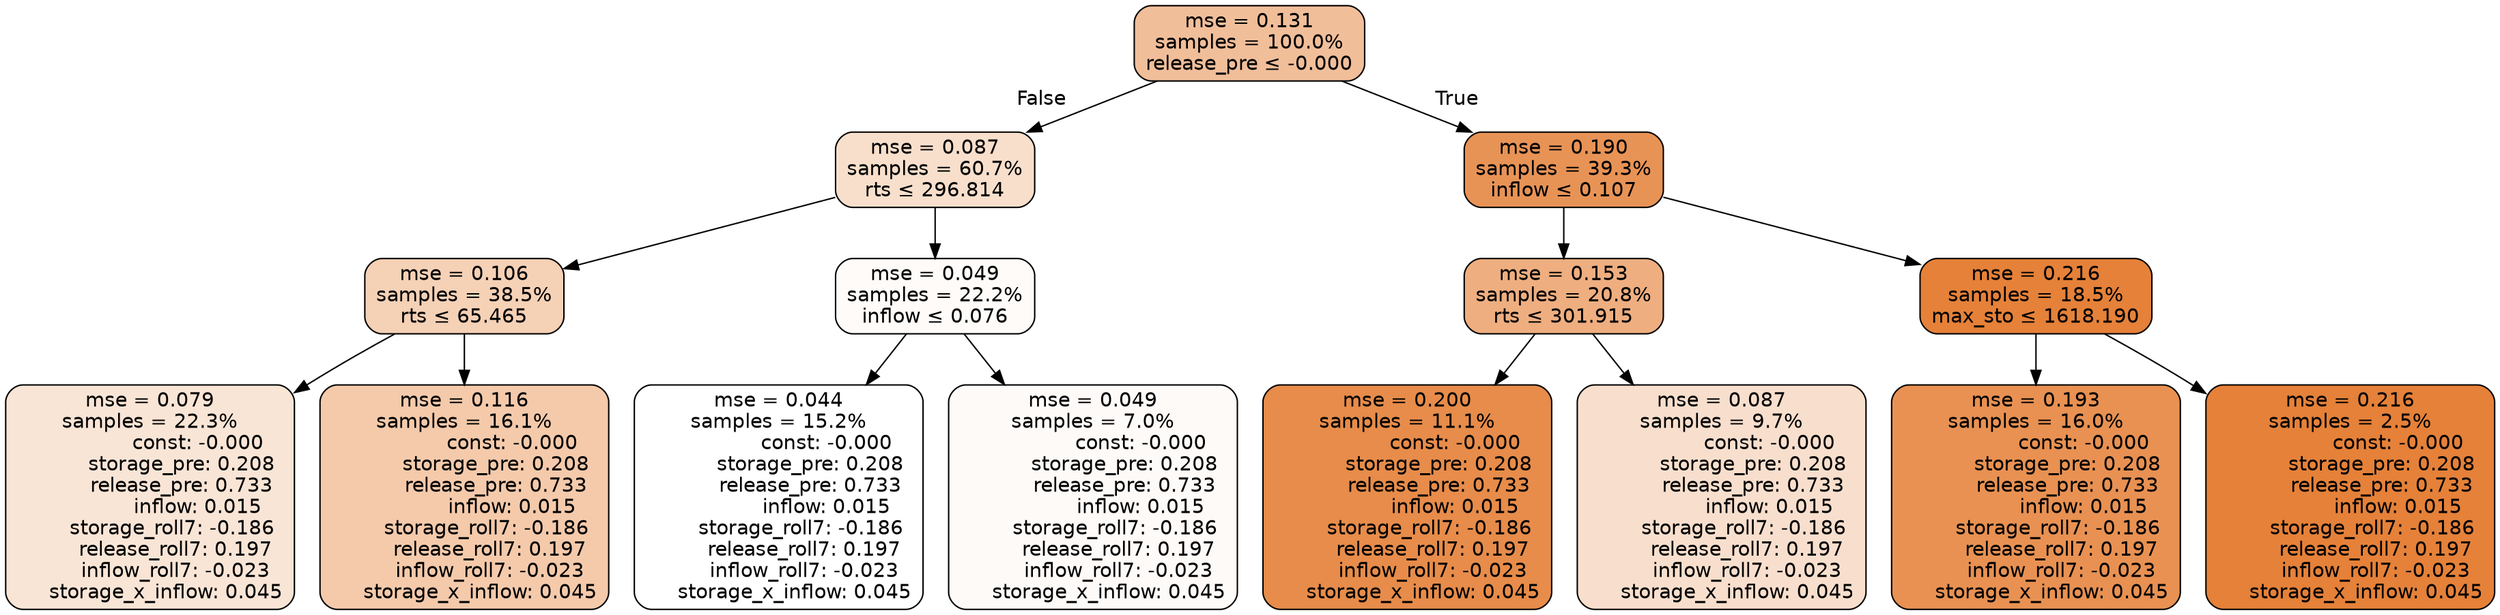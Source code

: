 digraph tree {
node [shape=rectangle, style="filled, rounded", color="black", fontname=helvetica] ;
edge [fontname=helvetica] ;
	"0" [label="mse = 0.131
samples = 100.0%
release_pre &le; -0.000", fillcolor="#f1be9a"]
	"1" [label="mse = 0.087
samples = 60.7%
rts &le; 296.814", fillcolor="#f8dfcc"]
	"2" [label="mse = 0.106
samples = 38.5%
rts &le; 65.465", fillcolor="#f5d1b6"]
	"3" [label="mse = 0.079
samples = 22.3%
               const: -0.000
          storage_pre: 0.208
          release_pre: 0.733
               inflow: 0.015
       storage_roll7: -0.186
        release_roll7: 0.197
        inflow_roll7: -0.023
     storage_x_inflow: 0.045", fillcolor="#f9e5d6"]
	"4" [label="mse = 0.116
samples = 16.1%
               const: -0.000
          storage_pre: 0.208
          release_pre: 0.733
               inflow: 0.015
       storage_roll7: -0.186
        release_roll7: 0.197
        inflow_roll7: -0.023
     storage_x_inflow: 0.045", fillcolor="#f4caab"]
	"5" [label="mse = 0.049
samples = 22.2%
inflow &le; 0.076", fillcolor="#fefbf8"]
	"6" [label="mse = 0.044
samples = 15.2%
               const: -0.000
          storage_pre: 0.208
          release_pre: 0.733
               inflow: 0.015
       storage_roll7: -0.186
        release_roll7: 0.197
        inflow_roll7: -0.023
     storage_x_inflow: 0.045", fillcolor="#ffffff"]
	"7" [label="mse = 0.049
samples = 7.0%
               const: -0.000
          storage_pre: 0.208
          release_pre: 0.733
               inflow: 0.015
       storage_roll7: -0.186
        release_roll7: 0.197
        inflow_roll7: -0.023
     storage_x_inflow: 0.045", fillcolor="#fefaf8"]
	"8" [label="mse = 0.190
samples = 39.3%
inflow &le; 0.107", fillcolor="#e89356"]
	"9" [label="mse = 0.153
samples = 20.8%
rts &le; 301.915", fillcolor="#eeae80"]
	"10" [label="mse = 0.200
samples = 11.1%
               const: -0.000
          storage_pre: 0.208
          release_pre: 0.733
               inflow: 0.015
       storage_roll7: -0.186
        release_roll7: 0.197
        inflow_roll7: -0.023
     storage_x_inflow: 0.045", fillcolor="#e78c4a"]
	"11" [label="mse = 0.087
samples = 9.7%
               const: -0.000
          storage_pre: 0.208
          release_pre: 0.733
               inflow: 0.015
       storage_roll7: -0.186
        release_roll7: 0.197
        inflow_roll7: -0.023
     storage_x_inflow: 0.045", fillcolor="#f8dfcd"]
	"12" [label="mse = 0.216
samples = 18.5%
max_sto &le; 1618.190", fillcolor="#e58139"]
	"13" [label="mse = 0.193
samples = 16.0%
               const: -0.000
          storage_pre: 0.208
          release_pre: 0.733
               inflow: 0.015
       storage_roll7: -0.186
        release_roll7: 0.197
        inflow_roll7: -0.023
     storage_x_inflow: 0.045", fillcolor="#e89152"]
	"14" [label="mse = 0.216
samples = 2.5%
               const: -0.000
          storage_pre: 0.208
          release_pre: 0.733
               inflow: 0.015
       storage_roll7: -0.186
        release_roll7: 0.197
        inflow_roll7: -0.023
     storage_x_inflow: 0.045", fillcolor="#e58139"]

	"0" -> "1" [labeldistance=2.5, labelangle=45, headlabel="False"]
	"1" -> "2"
	"2" -> "3"
	"2" -> "4"
	"1" -> "5"
	"5" -> "6"
	"5" -> "7"
	"0" -> "8" [labeldistance=2.5, labelangle=-45, headlabel="True"]
	"8" -> "9"
	"9" -> "10"
	"9" -> "11"
	"8" -> "12"
	"12" -> "13"
	"12" -> "14"
}